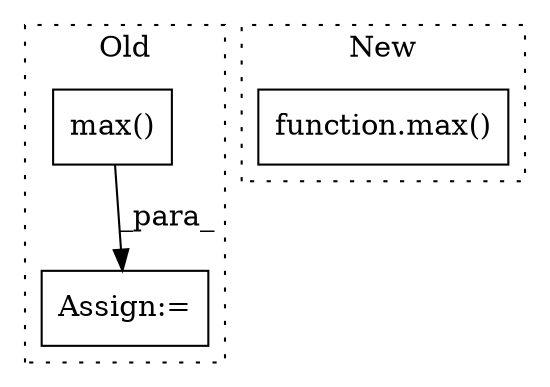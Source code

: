 digraph G {
subgraph cluster0 {
1 [label="max()" a="75" s="2974" l="37" shape="box"];
3 [label="Assign:=" a="68" s="3749" l="3" shape="box"];
label = "Old";
style="dotted";
}
subgraph cluster1 {
2 [label="function.max()" a="75" s="3532,3593" l="4,1" shape="box"];
label = "New";
style="dotted";
}
1 -> 3 [label="_para_"];
}